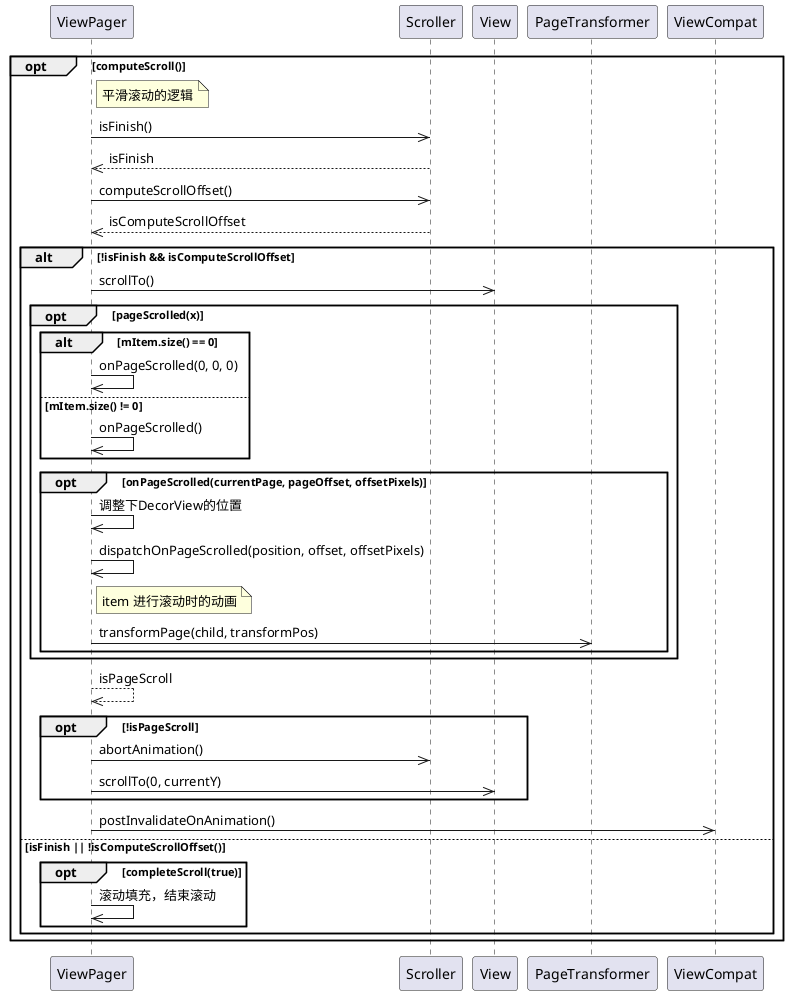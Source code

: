 @startuml
opt computeScroll()
    note right of ViewPager: 平滑滚动的逻辑
    ViewPager->>Scroller: isFinish()
    Scroller-->>ViewPager: isFinish
    ViewPager->>Scroller: computeScrollOffset()
    Scroller-->>ViewPager: isComputeScrollOffset

    alt !isFinish && isComputeScrollOffset
        ViewPager->>View: scrollTo()
        opt pageScrolled(x)
            alt mItem.size() == 0
                ViewPager->> ViewPager: onPageScrolled(0, 0, 0)
            else mItem.size() != 0
                ViewPager->> ViewPager: onPageScrolled()
            end
            opt onPageScrolled(currentPage, pageOffset, offsetPixels)
                ViewPager->> ViewPager: 调整下DecorView的位置
                ViewPager->> ViewPager: dispatchOnPageScrolled(position, offset, offsetPixels)
                note right of ViewPager: item 进行滚动时的动画
                ViewPager->> PageTransformer: transformPage(child, transformPos)
            end
        end
        ViewPager-->>ViewPager: isPageScroll
        opt !isPageScroll
            ViewPager->> Scroller: abortAnimation()
            ViewPager->> View: scrollTo(0, currentY)
        end
        ViewPager->>ViewCompat:postInvalidateOnAnimation()
    else isFinish || !isComputeScrollOffset()
        opt completeScroll(true)
            ViewPager->> ViewPager: 滚动填充，结束滚动
        end
    end
end
@enduml
